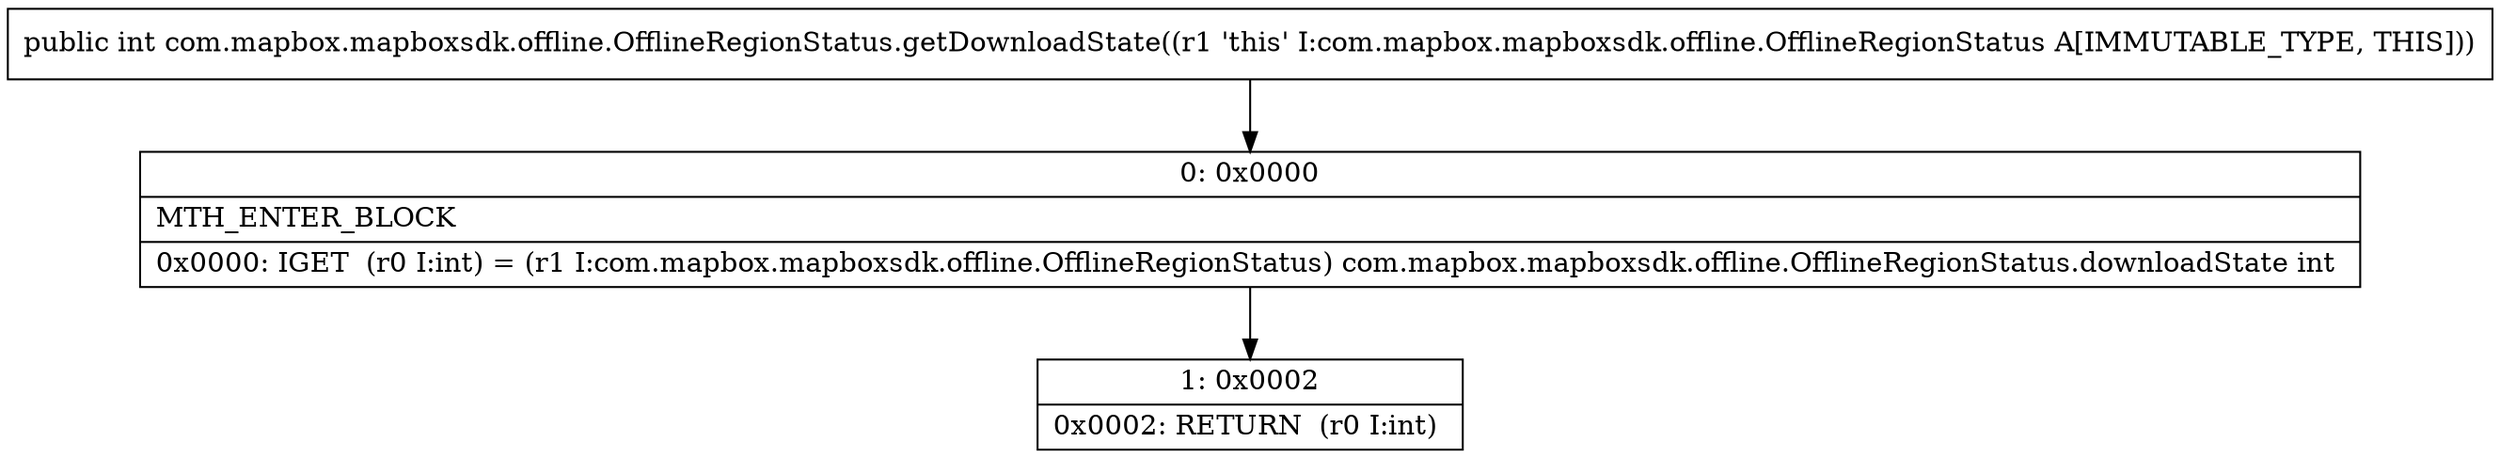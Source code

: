 digraph "CFG forcom.mapbox.mapboxsdk.offline.OfflineRegionStatus.getDownloadState()I" {
Node_0 [shape=record,label="{0\:\ 0x0000|MTH_ENTER_BLOCK\l|0x0000: IGET  (r0 I:int) = (r1 I:com.mapbox.mapboxsdk.offline.OfflineRegionStatus) com.mapbox.mapboxsdk.offline.OfflineRegionStatus.downloadState int \l}"];
Node_1 [shape=record,label="{1\:\ 0x0002|0x0002: RETURN  (r0 I:int) \l}"];
MethodNode[shape=record,label="{public int com.mapbox.mapboxsdk.offline.OfflineRegionStatus.getDownloadState((r1 'this' I:com.mapbox.mapboxsdk.offline.OfflineRegionStatus A[IMMUTABLE_TYPE, THIS])) }"];
MethodNode -> Node_0;
Node_0 -> Node_1;
}

